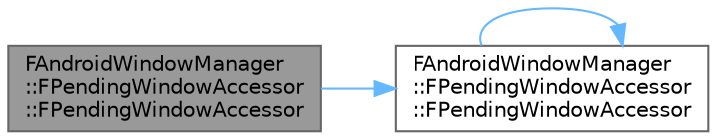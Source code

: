 digraph "FAndroidWindowManager::FPendingWindowAccessor::FPendingWindowAccessor"
{
 // INTERACTIVE_SVG=YES
 // LATEX_PDF_SIZE
  bgcolor="transparent";
  edge [fontname=Helvetica,fontsize=10,labelfontname=Helvetica,labelfontsize=10];
  node [fontname=Helvetica,fontsize=10,shape=box,height=0.2,width=0.4];
  rankdir="LR";
  Node1 [id="Node000001",label="FAndroidWindowManager\l::FPendingWindowAccessor\l::FPendingWindowAccessor",height=0.2,width=0.4,color="gray40", fillcolor="grey60", style="filled", fontcolor="black",tooltip=" "];
  Node1 -> Node2 [id="edge1_Node000001_Node000002",color="steelblue1",style="solid",tooltip=" "];
  Node2 [id="Node000002",label="FAndroidWindowManager\l::FPendingWindowAccessor\l::FPendingWindowAccessor",height=0.2,width=0.4,color="grey40", fillcolor="white", style="filled",URL="$db/d41/classFAndroidWindowManager_1_1FPendingWindowAccessor.html#addb4619b38e01908f818742dd6b0c766",tooltip=" "];
  Node2 -> Node2 [id="edge2_Node000002_Node000002",color="steelblue1",style="solid",tooltip=" "];
}

